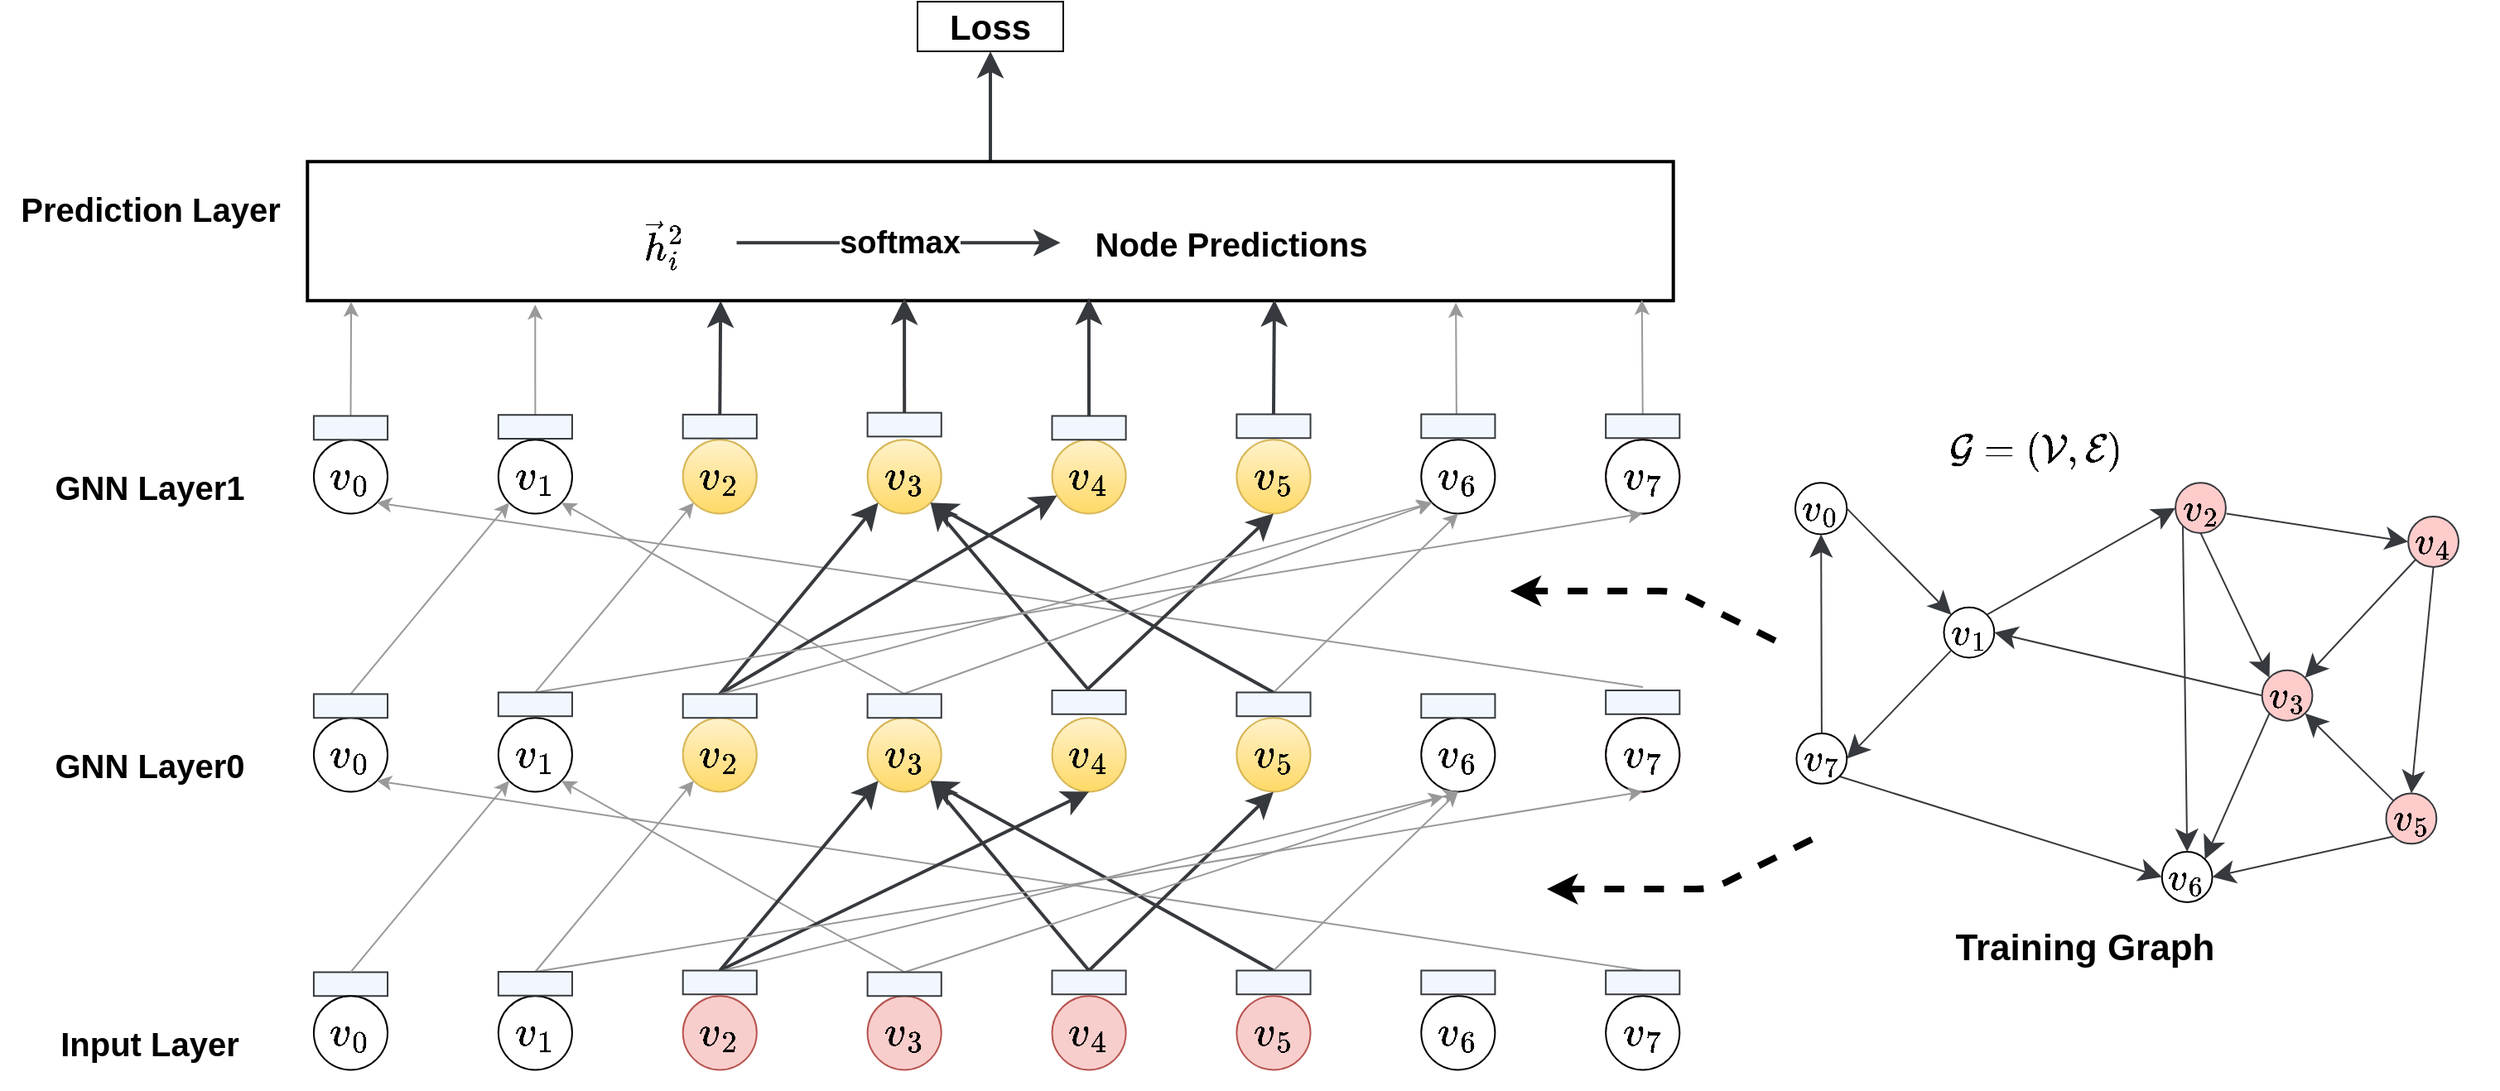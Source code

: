 <mxfile version="13.4.2" type="device"><diagram id="sJzwdhszKaMhQq1xXE6_" name="Page-1"><mxGraphModel dx="2449" dy="853" grid="1" gridSize="10" guides="1" tooltips="1" connect="1" arrows="1" fold="1" page="1" pageScale="1" pageWidth="827" pageHeight="1169" math="1" shadow="0"><root><mxCell id="0"/><mxCell id="1" parent="0"/><mxCell id="oJiubXHLaCDVAHNcAt4S-1" style="edgeStyle=orthogonalEdgeStyle;rounded=1;orthogonalLoop=1;jettySize=auto;html=1;exitX=0.5;exitY=0;exitDx=0;exitDy=0;entryX=0.5;entryY=1;entryDx=0;entryDy=0;fontSize=16;strokeColor=#36393d;strokeWidth=2;fillColor=#ffcccc;endSize=10;" edge="1" parent="1"><mxGeometry relative="1" as="geometry"><mxPoint x="374" y="544.62" as="sourcePoint"/><mxPoint x="374" y="474" as="targetPoint"/></mxGeometry></mxCell><mxCell id="oJiubXHLaCDVAHNcAt4S-2" value="" style="rounded=0;whiteSpace=wrap;html=1;fillColor=#F2F7FF;strokeColor=#36393d;" vertex="1" parent="1"><mxGeometry x="-34.54" y="1030.24" width="44.58" height="14.38" as="geometry"/></mxCell><mxCell id="oJiubXHLaCDVAHNcAt4S-3" value="&lt;font style=&quot;font-size: 22px&quot;&gt;$$v_0$$&lt;/font&gt;" style="ellipse;whiteSpace=wrap;html=1;aspect=fixed;fontSize=22;" vertex="1" parent="1"><mxGeometry x="-34.541" y="1044.62" width="44.579" height="44.579" as="geometry"/></mxCell><mxCell id="oJiubXHLaCDVAHNcAt4S-4" value="&lt;font style=&quot;font-size: 22px&quot;&gt;$$v_1$$&lt;/font&gt;" style="ellipse;whiteSpace=wrap;html=1;aspect=fixed;fontSize=22;" vertex="1" parent="1"><mxGeometry x="76.905" y="1044.62" width="44.579" height="44.579" as="geometry"/></mxCell><mxCell id="oJiubXHLaCDVAHNcAt4S-5" value="&lt;font style=&quot;font-size: 22px&quot;&gt;$$v_2$$&lt;/font&gt;" style="ellipse;whiteSpace=wrap;html=1;aspect=fixed;fillColor=#f8cecc;strokeColor=#b85450;fontSize=22;" vertex="1" parent="1"><mxGeometry x="188.352" y="1044.62" width="44.579" height="44.579" as="geometry"/></mxCell><mxCell id="oJiubXHLaCDVAHNcAt4S-6" value="&lt;font style=&quot;font-size: 22px&quot;&gt;$$v_3$$&lt;/font&gt;" style="ellipse;whiteSpace=wrap;html=1;aspect=fixed;fillColor=#f8cecc;strokeColor=#b85450;fontSize=22;" vertex="1" parent="1"><mxGeometry x="299.798" y="1044.62" width="44.579" height="44.579" as="geometry"/></mxCell><mxCell id="oJiubXHLaCDVAHNcAt4S-7" value="&lt;font style=&quot;font-size: 22px&quot;&gt;$$v_4$$&lt;/font&gt;" style="ellipse;whiteSpace=wrap;html=1;aspect=fixed;fillColor=#f8cecc;strokeColor=#b85450;fontSize=22;" vertex="1" parent="1"><mxGeometry x="411.245" y="1044.62" width="44.579" height="44.579" as="geometry"/></mxCell><mxCell id="oJiubXHLaCDVAHNcAt4S-8" value="&lt;font style=&quot;font-size: 22px&quot;&gt;$$v_5$$&lt;/font&gt;" style="ellipse;whiteSpace=wrap;html=1;aspect=fixed;fillColor=#f8cecc;strokeColor=#b85450;fontSize=22;" vertex="1" parent="1"><mxGeometry x="522.691" y="1044.62" width="44.579" height="44.579" as="geometry"/></mxCell><mxCell id="oJiubXHLaCDVAHNcAt4S-9" value="&lt;font style=&quot;font-size: 22px&quot;&gt;$$v_6$$&lt;/font&gt;" style="ellipse;whiteSpace=wrap;html=1;aspect=fixed;fontSize=22;" vertex="1" parent="1"><mxGeometry x="634.137" y="1044.62" width="44.579" height="44.579" as="geometry"/></mxCell><mxCell id="oJiubXHLaCDVAHNcAt4S-10" value="&lt;font style=&quot;font-size: 22px&quot;&gt;$$v_7$$&lt;/font&gt;" style="ellipse;whiteSpace=wrap;html=1;aspect=fixed;fontSize=22;" vertex="1" parent="1"><mxGeometry x="745.584" y="1044.62" width="44.579" height="44.579" as="geometry"/></mxCell><mxCell id="oJiubXHLaCDVAHNcAt4S-11" value="&lt;font style=&quot;font-size: 22px&quot;&gt;$$v_0$$&lt;/font&gt;" style="ellipse;whiteSpace=wrap;html=1;aspect=fixed;fontSize=12;" vertex="1" parent="1"><mxGeometry x="-34.541" y="876.62" width="44.579" height="44.579" as="geometry"/></mxCell><mxCell id="oJiubXHLaCDVAHNcAt4S-12" style="edgeStyle=none;orthogonalLoop=1;jettySize=auto;html=1;entryX=1;entryY=1;entryDx=0;entryDy=0;strokeColor=#999999;strokeWidth=1;fillColor=#ffcccc;fontSize=16;exitX=0.5;exitY=0;exitDx=0;exitDy=0;" edge="1" parent="1" source="oJiubXHLaCDVAHNcAt4S-72" target="oJiubXHLaCDVAHNcAt4S-11"><mxGeometry relative="1" as="geometry"><mxPoint x="768" y="1015" as="sourcePoint"/></mxGeometry></mxCell><mxCell id="oJiubXHLaCDVAHNcAt4S-13" value="&lt;font style=&quot;font-size: 22px&quot;&gt;$$v_1$$&lt;/font&gt;" style="ellipse;whiteSpace=wrap;html=1;aspect=fixed;fontSize=12;" vertex="1" parent="1"><mxGeometry x="76.905" y="876.62" width="44.579" height="44.579" as="geometry"/></mxCell><mxCell id="oJiubXHLaCDVAHNcAt4S-14" style="edgeStyle=none;orthogonalLoop=1;jettySize=auto;html=1;entryX=0;entryY=1;entryDx=0;entryDy=0;strokeColor=#999999;fillColor=#ffcccc;fontSize=16;strokeWidth=1;exitX=0.5;exitY=0;exitDx=0;exitDy=0;" edge="1" parent="1" source="oJiubXHLaCDVAHNcAt4S-2" target="oJiubXHLaCDVAHNcAt4S-13"><mxGeometry relative="1" as="geometry"><mxPoint x="-12" y="1007" as="sourcePoint"/></mxGeometry></mxCell><mxCell id="oJiubXHLaCDVAHNcAt4S-15" style="edgeStyle=none;orthogonalLoop=1;jettySize=auto;html=1;entryX=1;entryY=1;entryDx=0;entryDy=0;strokeColor=#999999;strokeWidth=1;fillColor=#ffcccc;fontSize=16;exitX=0.5;exitY=0;exitDx=0;exitDy=0;" edge="1" parent="1" source="oJiubXHLaCDVAHNcAt4S-68" target="oJiubXHLaCDVAHNcAt4S-13"><mxGeometry relative="1" as="geometry"><mxPoint x="322" y="1026" as="sourcePoint"/></mxGeometry></mxCell><mxCell id="oJiubXHLaCDVAHNcAt4S-16" value="&lt;font style=&quot;font-size: 22px&quot;&gt;$$v_2$$&lt;/font&gt;" style="ellipse;whiteSpace=wrap;html=1;aspect=fixed;fillColor=#fff2cc;strokeColor=#d6b656;fontSize=12;gradientColor=#ffd966;" vertex="1" parent="1"><mxGeometry x="188.352" y="876.62" width="44.579" height="44.579" as="geometry"/></mxCell><mxCell id="oJiubXHLaCDVAHNcAt4S-17" style="edgeStyle=none;orthogonalLoop=1;jettySize=auto;html=1;entryX=0;entryY=1;entryDx=0;entryDy=0;strokeColor=#999999;strokeWidth=1;fillColor=#ffcccc;fontSize=16;exitX=0.5;exitY=0;exitDx=0;exitDy=0;" edge="1" parent="1" source="oJiubXHLaCDVAHNcAt4S-66" target="oJiubXHLaCDVAHNcAt4S-16"><mxGeometry relative="1" as="geometry"><mxPoint x="78" y="1010" as="sourcePoint"/></mxGeometry></mxCell><mxCell id="oJiubXHLaCDVAHNcAt4S-18" value="&lt;font style=&quot;font-size: 22px&quot;&gt;$$v_3$$&lt;/font&gt;" style="ellipse;whiteSpace=wrap;html=1;aspect=fixed;fillColor=#fff2cc;strokeColor=#d6b656;fontSize=12;gradientColor=#ffd966;" vertex="1" parent="1"><mxGeometry x="299.798" y="876.62" width="44.579" height="44.579" as="geometry"/></mxCell><mxCell id="oJiubXHLaCDVAHNcAt4S-19" style="edgeStyle=none;orthogonalLoop=1;jettySize=auto;html=1;entryX=0;entryY=1;entryDx=0;entryDy=0;endSize=10;strokeColor=#36393d;strokeWidth=2;fillColor=#ffcccc;fontSize=16;exitX=0.5;exitY=0;exitDx=0;exitDy=0;" edge="1" parent="1" source="oJiubXHLaCDVAHNcAt4S-67" target="oJiubXHLaCDVAHNcAt4S-18"><mxGeometry relative="1" as="geometry"><mxPoint x="187" y="1031" as="sourcePoint"/></mxGeometry></mxCell><mxCell id="oJiubXHLaCDVAHNcAt4S-20" style="edgeStyle=none;orthogonalLoop=1;jettySize=auto;html=1;entryX=1;entryY=1;entryDx=0;entryDy=0;endSize=10;strokeColor=#36393d;strokeWidth=2;fillColor=#ffcccc;fontSize=16;exitX=0.5;exitY=0;exitDx=0;exitDy=0;" edge="1" parent="1" source="oJiubXHLaCDVAHNcAt4S-69" target="oJiubXHLaCDVAHNcAt4S-18"><mxGeometry relative="1" as="geometry"><mxPoint x="434" y="1014" as="sourcePoint"/></mxGeometry></mxCell><mxCell id="oJiubXHLaCDVAHNcAt4S-21" style="edgeStyle=none;orthogonalLoop=1;jettySize=auto;html=1;entryX=1;entryY=1;entryDx=0;entryDy=0;endSize=10;strokeColor=#36393d;strokeWidth=2;fillColor=#ffcccc;fontSize=16;exitX=0.5;exitY=0;exitDx=0;exitDy=0;" edge="1" parent="1" source="oJiubXHLaCDVAHNcAt4S-70" target="oJiubXHLaCDVAHNcAt4S-18"><mxGeometry relative="1" as="geometry"><mxPoint x="537" y="1023" as="sourcePoint"/></mxGeometry></mxCell><mxCell id="oJiubXHLaCDVAHNcAt4S-22" value="&lt;font style=&quot;font-size: 22px&quot;&gt;$$v_4$$&lt;/font&gt;" style="ellipse;whiteSpace=wrap;html=1;aspect=fixed;fillColor=#fff2cc;strokeColor=#d6b656;fontSize=12;gradientColor=#ffd966;" vertex="1" parent="1"><mxGeometry x="411.245" y="876.62" width="44.579" height="44.579" as="geometry"/></mxCell><mxCell id="oJiubXHLaCDVAHNcAt4S-23" style="orthogonalLoop=1;jettySize=auto;html=1;entryX=0.5;entryY=1;entryDx=0;entryDy=0;endSize=10;strokeColor=#36393d;strokeWidth=2;fillColor=#ffcccc;fontSize=16;exitX=0.5;exitY=0;exitDx=0;exitDy=0;" edge="1" parent="1" source="oJiubXHLaCDVAHNcAt4S-67" target="oJiubXHLaCDVAHNcAt4S-22"><mxGeometry relative="1" as="geometry"><mxPoint x="191" y="1027" as="sourcePoint"/></mxGeometry></mxCell><mxCell id="oJiubXHLaCDVAHNcAt4S-24" value="&lt;font style=&quot;font-size: 22px&quot;&gt;$$v_5$$&lt;/font&gt;" style="ellipse;whiteSpace=wrap;html=1;aspect=fixed;fillColor=#fff2cc;strokeColor=#d6b656;fontSize=12;gradientColor=#ffd966;" vertex="1" parent="1"><mxGeometry x="522.691" y="876.62" width="44.579" height="44.579" as="geometry"/></mxCell><mxCell id="oJiubXHLaCDVAHNcAt4S-25" style="edgeStyle=none;orthogonalLoop=1;jettySize=auto;html=1;entryX=0.5;entryY=1;entryDx=0;entryDy=0;endSize=10;strokeColor=#36393d;strokeWidth=2;fillColor=#ffcccc;fontSize=16;exitX=0.5;exitY=0;exitDx=0;exitDy=0;" edge="1" parent="1" source="oJiubXHLaCDVAHNcAt4S-69" target="oJiubXHLaCDVAHNcAt4S-24"><mxGeometry relative="1" as="geometry"><mxPoint x="451" y="1018" as="sourcePoint"/></mxGeometry></mxCell><mxCell id="oJiubXHLaCDVAHNcAt4S-26" value="&lt;font style=&quot;font-size: 22px&quot;&gt;$$v_6$$&lt;/font&gt;" style="ellipse;whiteSpace=wrap;html=1;aspect=fixed;fontSize=12;" vertex="1" parent="1"><mxGeometry x="634.137" y="876.62" width="44.579" height="44.579" as="geometry"/></mxCell><mxCell id="oJiubXHLaCDVAHNcAt4S-27" style="edgeStyle=none;orthogonalLoop=1;jettySize=auto;html=1;entryX=0.304;entryY=1.064;entryDx=0;entryDy=0;entryPerimeter=0;strokeColor=#999999;strokeWidth=1;fillColor=#ffcccc;fontSize=16;" edge="1" parent="1" target="oJiubXHLaCDVAHNcAt4S-26"><mxGeometry relative="1" as="geometry"><mxPoint x="213" y="1029" as="sourcePoint"/></mxGeometry></mxCell><mxCell id="oJiubXHLaCDVAHNcAt4S-28" style="edgeStyle=none;orthogonalLoop=1;jettySize=auto;html=1;entryX=0.5;entryY=1;entryDx=0;entryDy=0;strokeColor=#999999;strokeWidth=1;fillColor=#ffcccc;fontSize=16;exitX=0.5;exitY=0;exitDx=0;exitDy=0;" edge="1" parent="1" source="oJiubXHLaCDVAHNcAt4S-68" target="oJiubXHLaCDVAHNcAt4S-26"><mxGeometry relative="1" as="geometry"><mxPoint x="322" y="1021" as="sourcePoint"/></mxGeometry></mxCell><mxCell id="oJiubXHLaCDVAHNcAt4S-29" style="edgeStyle=none;orthogonalLoop=1;jettySize=auto;html=1;entryX=0.5;entryY=1;entryDx=0;entryDy=0;strokeColor=#999999;strokeWidth=1;fillColor=#ffcccc;fontSize=16;exitX=0.5;exitY=0;exitDx=0;exitDy=0;" edge="1" parent="1" source="oJiubXHLaCDVAHNcAt4S-70" target="oJiubXHLaCDVAHNcAt4S-26"><mxGeometry relative="1" as="geometry"><mxPoint x="545" y="1025" as="sourcePoint"/></mxGeometry></mxCell><mxCell id="oJiubXHLaCDVAHNcAt4S-30" value="&lt;font style=&quot;font-size: 22px&quot;&gt;$$v_7$$&lt;/font&gt;" style="ellipse;whiteSpace=wrap;html=1;aspect=fixed;fillColor=#f8cecc;strokeColor=#b85450;fontSize=22;" vertex="1" parent="1"><mxGeometry x="745.584" y="876.62" width="44.579" height="44.579" as="geometry"/></mxCell><mxCell id="oJiubXHLaCDVAHNcAt4S-31" value="&lt;font style=&quot;font-size: 22px&quot;&gt;$$v_7$$&lt;/font&gt;" style="ellipse;whiteSpace=wrap;html=1;aspect=fixed;fontSize=12;" vertex="1" parent="1"><mxGeometry x="745.584" y="876.62" width="44.579" height="44.579" as="geometry"/></mxCell><mxCell id="oJiubXHLaCDVAHNcAt4S-32" style="edgeStyle=none;orthogonalLoop=1;jettySize=auto;html=1;entryX=0.5;entryY=1;entryDx=0;entryDy=0;strokeColor=#999999;strokeWidth=1;fillColor=#ffcccc;fontSize=16;exitX=0.5;exitY=0;exitDx=0;exitDy=0;" edge="1" parent="1" source="oJiubXHLaCDVAHNcAt4S-66" target="oJiubXHLaCDVAHNcAt4S-31"><mxGeometry relative="1" as="geometry"><mxPoint x="99" y="1032" as="sourcePoint"/></mxGeometry></mxCell><mxCell id="oJiubXHLaCDVAHNcAt4S-33" value="&lt;font style=&quot;font-size: 22px&quot;&gt;$$v_0$$&lt;/font&gt;" style="ellipse;whiteSpace=wrap;html=1;aspect=fixed;fontSize=12;" vertex="1" parent="1"><mxGeometry x="-34.541" y="708.62" width="44.579" height="44.579" as="geometry"/></mxCell><mxCell id="oJiubXHLaCDVAHNcAt4S-34" style="edgeStyle=none;orthogonalLoop=1;jettySize=auto;html=1;entryX=1;entryY=1;entryDx=0;entryDy=0;strokeColor=#999999;strokeWidth=1;fillColor=#ffcccc;fontSize=16;" edge="1" parent="1" target="oJiubXHLaCDVAHNcAt4S-33"><mxGeometry relative="1" as="geometry"><mxPoint x="768" y="858" as="sourcePoint"/></mxGeometry></mxCell><mxCell id="oJiubXHLaCDVAHNcAt4S-35" value="&lt;font style=&quot;font-size: 22px&quot;&gt;$$v_1$$&lt;/font&gt;" style="ellipse;whiteSpace=wrap;html=1;aspect=fixed;fontSize=12;" vertex="1" parent="1"><mxGeometry x="76.905" y="708.62" width="44.579" height="44.579" as="geometry"/></mxCell><mxCell id="oJiubXHLaCDVAHNcAt4S-36" style="edgeStyle=none;orthogonalLoop=1;jettySize=auto;html=1;entryX=0;entryY=1;entryDx=0;entryDy=0;strokeColor=#999999;strokeWidth=1;fillColor=#ffcccc;fontSize=16;exitX=0.5;exitY=0;exitDx=0;exitDy=0;" edge="1" parent="1" source="oJiubXHLaCDVAHNcAt4S-82" target="oJiubXHLaCDVAHNcAt4S-35"><mxGeometry relative="1" as="geometry"><mxPoint x="-12" y="856" as="sourcePoint"/></mxGeometry></mxCell><mxCell id="oJiubXHLaCDVAHNcAt4S-37" style="edgeStyle=none;orthogonalLoop=1;jettySize=auto;html=1;entryX=1;entryY=1;entryDx=0;entryDy=0;strokeColor=#999999;strokeWidth=1;fillColor=#ffcccc;fontSize=16;exitX=0.5;exitY=0;exitDx=0;exitDy=0;" edge="1" parent="1" source="oJiubXHLaCDVAHNcAt4S-79" target="oJiubXHLaCDVAHNcAt4S-35"><mxGeometry relative="1" as="geometry"><mxPoint x="334" y="860" as="sourcePoint"/></mxGeometry></mxCell><mxCell id="oJiubXHLaCDVAHNcAt4S-38" value="&lt;font style=&quot;font-size: 22px&quot;&gt;$$v_2$$&lt;/font&gt;" style="ellipse;whiteSpace=wrap;html=1;aspect=fixed;fillColor=#fff2cc;strokeColor=#d6b656;fontSize=12;gradientColor=#ffd966;" vertex="1" parent="1"><mxGeometry x="188.352" y="708.62" width="44.579" height="44.579" as="geometry"/></mxCell><mxCell id="oJiubXHLaCDVAHNcAt4S-39" style="edgeStyle=none;orthogonalLoop=1;jettySize=auto;html=1;entryX=0;entryY=1;entryDx=0;entryDy=0;strokeColor=#999999;strokeWidth=1;fillColor=#ffcccc;fontSize=16;exitX=0.5;exitY=0;exitDx=0;exitDy=0;" edge="1" parent="1" source="oJiubXHLaCDVAHNcAt4S-80" target="oJiubXHLaCDVAHNcAt4S-38"><mxGeometry relative="1" as="geometry"><mxPoint x="99" y="837" as="sourcePoint"/></mxGeometry></mxCell><mxCell id="oJiubXHLaCDVAHNcAt4S-40" value="&lt;font style=&quot;font-size: 22px&quot;&gt;$$v_3$$&lt;/font&gt;" style="ellipse;whiteSpace=wrap;html=1;aspect=fixed;fillColor=#fff2cc;strokeColor=#d6b656;fontSize=12;gradientColor=#ffd966;backgroundOutline=0;perimeterSpacing=0;" vertex="1" parent="1"><mxGeometry x="299.798" y="708.62" width="44.579" height="44.579" as="geometry"/></mxCell><mxCell id="oJiubXHLaCDVAHNcAt4S-41" style="edgeStyle=none;orthogonalLoop=1;jettySize=auto;html=1;entryX=0;entryY=1;entryDx=0;entryDy=0;endSize=10;strokeColor=#36393d;strokeWidth=2;fillColor=#ffcccc;fontSize=16;exitX=0.5;exitY=0;exitDx=0;exitDy=0;" edge="1" parent="1" source="oJiubXHLaCDVAHNcAt4S-81" target="oJiubXHLaCDVAHNcAt4S-40"><mxGeometry relative="1" as="geometry"><mxPoint x="196" y="852" as="sourcePoint"/></mxGeometry></mxCell><mxCell id="oJiubXHLaCDVAHNcAt4S-42" style="edgeStyle=none;orthogonalLoop=1;jettySize=auto;html=1;entryX=1;entryY=1;entryDx=0;entryDy=0;endSize=10;strokeColor=#36393d;strokeWidth=2;fillColor=#ffcccc;fontSize=16;exitX=0.5;exitY=0;exitDx=0;exitDy=0;" edge="1" parent="1" source="oJiubXHLaCDVAHNcAt4S-78" target="oJiubXHLaCDVAHNcAt4S-40"><mxGeometry relative="1" as="geometry"><mxPoint x="434" y="842" as="sourcePoint"/></mxGeometry></mxCell><mxCell id="oJiubXHLaCDVAHNcAt4S-43" style="edgeStyle=none;orthogonalLoop=1;jettySize=auto;html=1;entryX=1;entryY=1;entryDx=0;entryDy=0;endSize=10;strokeColor=#36393d;strokeWidth=2;fillColor=#ffcccc;fontSize=16;exitX=0.5;exitY=0;exitDx=0;exitDy=0;" edge="1" parent="1" source="oJiubXHLaCDVAHNcAt4S-77" target="oJiubXHLaCDVAHNcAt4S-40"><mxGeometry relative="1" as="geometry"><mxPoint x="545" y="836" as="sourcePoint"/></mxGeometry></mxCell><mxCell id="oJiubXHLaCDVAHNcAt4S-44" value="&lt;font style=&quot;font-size: 22px&quot;&gt;$$v_4$$&lt;/font&gt;" style="ellipse;whiteSpace=wrap;html=1;aspect=fixed;fillColor=#fff2cc;strokeColor=#d6b656;fontSize=12;gradientColor=#ffd966;" vertex="1" parent="1"><mxGeometry x="411.245" y="708.62" width="44.579" height="44.579" as="geometry"/></mxCell><mxCell id="oJiubXHLaCDVAHNcAt4S-45" style="edgeStyle=none;orthogonalLoop=1;jettySize=auto;html=1;endSize=10;strokeColor=#36393d;strokeWidth=2;fillColor=#ffcccc;fontSize=16;exitX=0.5;exitY=0;exitDx=0;exitDy=0;" edge="1" parent="1" source="oJiubXHLaCDVAHNcAt4S-81" target="oJiubXHLaCDVAHNcAt4S-44"><mxGeometry relative="1" as="geometry"><mxPoint x="194" y="839" as="sourcePoint"/></mxGeometry></mxCell><mxCell id="oJiubXHLaCDVAHNcAt4S-46" value="&lt;font style=&quot;font-size: 22px&quot;&gt;$$v_5$$&lt;/font&gt;" style="ellipse;whiteSpace=wrap;html=1;aspect=fixed;fillColor=#fff2cc;strokeColor=#d6b656;fontSize=12;gradientColor=#ffd966;" vertex="1" parent="1"><mxGeometry x="522.691" y="708.62" width="44.579" height="44.579" as="geometry"/></mxCell><mxCell id="oJiubXHLaCDVAHNcAt4S-47" style="edgeStyle=none;orthogonalLoop=1;jettySize=auto;html=1;entryX=0.5;entryY=1;entryDx=0;entryDy=0;endSize=10;strokeColor=#36393d;strokeWidth=2;fillColor=#ffcccc;fontSize=16;" edge="1" parent="1" target="oJiubXHLaCDVAHNcAt4S-46"><mxGeometry relative="1" as="geometry"><mxPoint x="433" y="859" as="sourcePoint"/></mxGeometry></mxCell><mxCell id="oJiubXHLaCDVAHNcAt4S-48" value="&lt;font style=&quot;font-size: 22px&quot;&gt;$$v_6$$&lt;/font&gt;" style="ellipse;whiteSpace=wrap;html=1;aspect=fixed;fontSize=12;" vertex="1" parent="1"><mxGeometry x="634.137" y="708.62" width="44.579" height="44.579" as="geometry"/></mxCell><mxCell id="oJiubXHLaCDVAHNcAt4S-49" style="edgeStyle=none;orthogonalLoop=1;jettySize=auto;html=1;entryX=0;entryY=1;entryDx=0;entryDy=0;strokeColor=#999999;strokeWidth=1;fillColor=#ffcccc;fontSize=16;exitX=0.5;exitY=0;exitDx=0;exitDy=0;" edge="1" parent="1" source="oJiubXHLaCDVAHNcAt4S-81" target="oJiubXHLaCDVAHNcAt4S-48"><mxGeometry relative="1" as="geometry"><mxPoint x="211" y="848" as="sourcePoint"/></mxGeometry></mxCell><mxCell id="oJiubXHLaCDVAHNcAt4S-50" style="edgeStyle=none;orthogonalLoop=1;jettySize=auto;html=1;entryX=0;entryY=1;entryDx=0;entryDy=0;strokeColor=#999999;strokeWidth=1;fillColor=#ffcccc;fontSize=16;" edge="1" parent="1" target="oJiubXHLaCDVAHNcAt4S-48"><mxGeometry relative="1" as="geometry"><mxPoint x="322" y="862" as="sourcePoint"/></mxGeometry></mxCell><mxCell id="oJiubXHLaCDVAHNcAt4S-51" style="edgeStyle=none;orthogonalLoop=1;jettySize=auto;html=1;entryX=0.5;entryY=1;entryDx=0;entryDy=0;strokeColor=#999999;strokeWidth=1;fillColor=#ffcccc;fontSize=16;exitX=0.5;exitY=0;exitDx=0;exitDy=0;" edge="1" parent="1" source="oJiubXHLaCDVAHNcAt4S-77" target="oJiubXHLaCDVAHNcAt4S-48"><mxGeometry relative="1" as="geometry"><mxPoint x="560" y="838" as="sourcePoint"/></mxGeometry></mxCell><mxCell id="oJiubXHLaCDVAHNcAt4S-52" value="&lt;font style=&quot;font-size: 22px&quot;&gt;$$v_7$$&lt;/font&gt;" style="ellipse;whiteSpace=wrap;html=1;aspect=fixed;fillColor=#f8cecc;strokeColor=#b85450;fontSize=22;" vertex="1" parent="1"><mxGeometry x="745.584" y="708.62" width="44.579" height="44.579" as="geometry"/></mxCell><mxCell id="oJiubXHLaCDVAHNcAt4S-53" value="&lt;font style=&quot;font-size: 22px&quot;&gt;$$v_7$$&lt;/font&gt;" style="ellipse;whiteSpace=wrap;html=1;aspect=fixed;fontSize=12;" vertex="1" parent="1"><mxGeometry x="745.584" y="708.62" width="44.579" height="44.579" as="geometry"/></mxCell><mxCell id="oJiubXHLaCDVAHNcAt4S-54" style="edgeStyle=none;orthogonalLoop=1;jettySize=auto;html=1;entryX=0.5;entryY=1;entryDx=0;entryDy=0;strokeColor=#999999;strokeWidth=1;fillColor=#ffcccc;fontSize=16;exitX=0.5;exitY=0;exitDx=0;exitDy=0;" edge="1" parent="1" source="oJiubXHLaCDVAHNcAt4S-80" target="oJiubXHLaCDVAHNcAt4S-53"><mxGeometry relative="1" as="geometry"><mxPoint x="129" y="854" as="sourcePoint"/></mxGeometry></mxCell><mxCell id="oJiubXHLaCDVAHNcAt4S-55" value="&lt;font size=&quot;1&quot;&gt;&lt;b style=&quot;font-size: 20px&quot;&gt;GNN Layer0&lt;/b&gt;&lt;/font&gt;" style="text;html=1;strokeColor=none;fillColor=none;align=center;verticalAlign=middle;whiteSpace=wrap;rounded=0;" vertex="1" parent="1"><mxGeometry x="-201.711" y="876.62" width="137.079" height="56.0" as="geometry"/></mxCell><mxCell id="oJiubXHLaCDVAHNcAt4S-56" value="&lt;font size=&quot;1&quot;&gt;&lt;b style=&quot;font-size: 20px&quot;&gt;Input Layer&lt;/b&gt;&lt;/font&gt;" style="text;html=1;strokeColor=none;fillColor=none;align=center;verticalAlign=middle;whiteSpace=wrap;rounded=0;" vertex="1" parent="1"><mxGeometry x="-201.711" y="1044.62" width="137.079" height="56.0" as="geometry"/></mxCell><mxCell id="oJiubXHLaCDVAHNcAt4S-57" value="&lt;font size=&quot;1&quot;&gt;&lt;b style=&quot;font-size: 20px&quot;&gt;GNN Layer1&lt;/b&gt;&lt;/font&gt;" style="text;html=1;strokeColor=none;fillColor=none;align=center;verticalAlign=middle;whiteSpace=wrap;rounded=0;" vertex="1" parent="1"><mxGeometry x="-201.711" y="708.62" width="137.079" height="56.0" as="geometry"/></mxCell><mxCell id="oJiubXHLaCDVAHNcAt4S-58" value="" style="rounded=0;whiteSpace=wrap;html=1;labelBackgroundColor=none;strokeColor=#000000;strokeWidth=2;fillColor=#FFFFFF;gradientColor=none;fontSize=16;" vertex="1" parent="1"><mxGeometry x="-38.352" y="540.62" width="824.703" height="84.0" as="geometry"/></mxCell><mxCell id="oJiubXHLaCDVAHNcAt4S-59" value="&lt;font size=&quot;1&quot;&gt;&lt;b style=&quot;font-size: 20px&quot;&gt;Prediction Layer&lt;/b&gt;&lt;/font&gt;" style="text;html=1;strokeColor=none;fillColor=none;align=center;verticalAlign=middle;whiteSpace=wrap;rounded=0;" vertex="1" parent="1"><mxGeometry x="-224" y="540.62" width="181.658" height="56.0" as="geometry"/></mxCell><mxCell id="oJiubXHLaCDVAHNcAt4S-60" value="" style="group" vertex="1" connectable="0" parent="1"><mxGeometry x="166.062" y="554.62" width="456.93" height="70" as="geometry"/></mxCell><mxCell id="oJiubXHLaCDVAHNcAt4S-61" value="" style="group" vertex="1" connectable="0" parent="oJiubXHLaCDVAHNcAt4S-60"><mxGeometry x="250.224" width="206.707" height="70" as="geometry"/></mxCell><mxCell id="oJiubXHLaCDVAHNcAt4S-62" value="&lt;span style=&quot;font-size: 20px&quot;&gt;&lt;b&gt;Node Predictions&lt;/b&gt;&lt;/span&gt;" style="text;html=1;strokeColor=none;fillColor=none;align=center;verticalAlign=middle;whiteSpace=wrap;rounded=0;" vertex="1" parent="oJiubXHLaCDVAHNcAt4S-61"><mxGeometry width="206.707" height="70" as="geometry"/></mxCell><mxCell id="oJiubXHLaCDVAHNcAt4S-63" value="&lt;b&gt;&lt;font style=&quot;font-size: 20px&quot;&gt;$$\vec{h}_i^2$$&lt;/font&gt;&lt;/b&gt;" style="text;html=1;strokeColor=none;fillColor=none;align=center;verticalAlign=middle;whiteSpace=wrap;rounded=0;" vertex="1" parent="1"><mxGeometry x="133.743" y="554.62" width="87.034" height="70" as="geometry"/></mxCell><mxCell id="oJiubXHLaCDVAHNcAt4S-64" value="&lt;span style=&quot;color: rgb(0 , 0 , 0) ; font-family: &amp;#34;helvetica&amp;#34; ; font-size: 19px ; font-style: normal ; font-weight: 700 ; letter-spacing: normal ; text-align: center ; text-indent: 0px ; text-transform: none ; word-spacing: 0px ; background-color: rgb(255 , 255 , 255) ; float: none ; display: inline&quot;&gt;softmax&lt;/span&gt;" style="edgeStyle=none;rounded=1;orthogonalLoop=1;jettySize=auto;html=1;fontSize=16;strokeColor=#36393d;strokeWidth=2;fillColor=#ffcccc;endSize=10;" edge="1" parent="1" source="oJiubXHLaCDVAHNcAt4S-63" target="oJiubXHLaCDVAHNcAt4S-62"><mxGeometry relative="1" as="geometry"><Array as="points"><mxPoint x="266.364" y="589.62"/></Array></mxGeometry></mxCell><mxCell id="oJiubXHLaCDVAHNcAt4S-65" value="&lt;b&gt;&lt;font style=&quot;font-size: 21px&quot;&gt;Loss&lt;/font&gt;&lt;/b&gt;" style="rounded=0;whiteSpace=wrap;html=1;" vertex="1" parent="1"><mxGeometry x="330.0" y="444" width="88" height="30" as="geometry"/></mxCell><mxCell id="oJiubXHLaCDVAHNcAt4S-66" value="" style="rounded=0;whiteSpace=wrap;html=1;fillColor=#F2F7FF;strokeColor=#36393d;" vertex="1" parent="1"><mxGeometry x="76.91" y="1030.0" width="44.58" height="14.38" as="geometry"/></mxCell><mxCell id="oJiubXHLaCDVAHNcAt4S-67" value="" style="rounded=0;whiteSpace=wrap;html=1;fillColor=#F2F7FF;strokeColor=#36393d;" vertex="1" parent="1"><mxGeometry x="188.35" y="1029.24" width="44.58" height="14.38" as="geometry"/></mxCell><mxCell id="oJiubXHLaCDVAHNcAt4S-68" value="" style="rounded=0;whiteSpace=wrap;html=1;fillColor=#F2F7FF;strokeColor=#36393d;" vertex="1" parent="1"><mxGeometry x="299.8" y="1030.24" width="44.58" height="14.38" as="geometry"/></mxCell><mxCell id="oJiubXHLaCDVAHNcAt4S-69" value="" style="rounded=0;whiteSpace=wrap;html=1;fillColor=#F2F7FF;strokeColor=#36393d;" vertex="1" parent="1"><mxGeometry x="411.24" y="1029.24" width="44.58" height="14.38" as="geometry"/></mxCell><mxCell id="oJiubXHLaCDVAHNcAt4S-70" value="" style="rounded=0;whiteSpace=wrap;html=1;fillColor=#F2F7FF;strokeColor=#36393d;" vertex="1" parent="1"><mxGeometry x="522.69" y="1029.24" width="44.58" height="14.38" as="geometry"/></mxCell><mxCell id="oJiubXHLaCDVAHNcAt4S-71" value="" style="rounded=0;whiteSpace=wrap;html=1;fillColor=#F2F7FF;strokeColor=#36393d;" vertex="1" parent="1"><mxGeometry x="634.14" y="1029.24" width="44.58" height="14.38" as="geometry"/></mxCell><mxCell id="oJiubXHLaCDVAHNcAt4S-72" value="" style="rounded=0;whiteSpace=wrap;html=1;fillColor=#F2F7FF;strokeColor=#36393d;" vertex="1" parent="1"><mxGeometry x="745.58" y="1029.24" width="44.58" height="14.38" as="geometry"/></mxCell><mxCell id="oJiubXHLaCDVAHNcAt4S-73" value="" style="rounded=0;whiteSpace=wrap;html=1;fillColor=#F2F7FF;strokeColor=#36393d;" vertex="1" parent="1"><mxGeometry x="745.58" y="860.02" width="44.58" height="14.38" as="geometry"/></mxCell><mxCell id="oJiubXHLaCDVAHNcAt4S-74" style="edgeStyle=none;rounded=1;orthogonalLoop=1;jettySize=auto;html=1;exitX=0.5;exitY=0;exitDx=0;exitDy=0;entryX=0.977;entryY=0.994;entryDx=0;entryDy=0;entryPerimeter=0;endArrow=classic;strokeWidth=1;fontSize=16;strokeColor=#999999;fillColor=#ffcccc;" edge="1" parent="1" source="oJiubXHLaCDVAHNcAt4S-75" target="oJiubXHLaCDVAHNcAt4S-58"><mxGeometry relative="1" as="geometry"/></mxCell><mxCell id="oJiubXHLaCDVAHNcAt4S-75" value="" style="rounded=0;whiteSpace=wrap;html=1;fillColor=#F2F7FF;strokeColor=#36393d;" vertex="1" parent="1"><mxGeometry x="745.58" y="693.24" width="44.58" height="14.38" as="geometry"/></mxCell><mxCell id="oJiubXHLaCDVAHNcAt4S-76" value="" style="rounded=0;whiteSpace=wrap;html=1;fillColor=#F2F7FF;strokeColor=#36393d;" vertex="1" parent="1"><mxGeometry x="634.14" y="862.24" width="44.58" height="14.38" as="geometry"/></mxCell><mxCell id="oJiubXHLaCDVAHNcAt4S-77" value="" style="rounded=0;whiteSpace=wrap;html=1;fillColor=#F2F7FF;strokeColor=#36393d;" vertex="1" parent="1"><mxGeometry x="522.69" y="861.24" width="44.58" height="14.38" as="geometry"/></mxCell><mxCell id="oJiubXHLaCDVAHNcAt4S-78" value="" style="rounded=0;whiteSpace=wrap;html=1;fillColor=#F2F7FF;strokeColor=#36393d;" vertex="1" parent="1"><mxGeometry x="411.24" y="860.02" width="44.58" height="14.38" as="geometry"/></mxCell><mxCell id="oJiubXHLaCDVAHNcAt4S-79" value="" style="rounded=0;whiteSpace=wrap;html=1;fillColor=#F2F7FF;strokeColor=#36393d;" vertex="1" parent="1"><mxGeometry x="299.8" y="862.24" width="44.58" height="14.38" as="geometry"/></mxCell><mxCell id="oJiubXHLaCDVAHNcAt4S-80" value="" style="rounded=0;whiteSpace=wrap;html=1;fillColor=#F2F7FF;strokeColor=#36393d;" vertex="1" parent="1"><mxGeometry x="76.91" y="861.24" width="44.58" height="14.38" as="geometry"/></mxCell><mxCell id="oJiubXHLaCDVAHNcAt4S-81" value="" style="rounded=0;whiteSpace=wrap;html=1;fillColor=#F2F7FF;strokeColor=#36393d;" vertex="1" parent="1"><mxGeometry x="188.35" y="862.24" width="44.58" height="14.38" as="geometry"/></mxCell><mxCell id="oJiubXHLaCDVAHNcAt4S-82" value="" style="rounded=0;whiteSpace=wrap;html=1;fillColor=#F2F7FF;strokeColor=#36393d;" vertex="1" parent="1"><mxGeometry x="-34.54" y="862.24" width="44.58" height="14.38" as="geometry"/></mxCell><mxCell id="oJiubXHLaCDVAHNcAt4S-83" style="edgeStyle=none;orthogonalLoop=1;jettySize=auto;html=1;exitX=0.5;exitY=0;exitDx=0;exitDy=0;entryX=0.032;entryY=1.008;entryDx=0;entryDy=0;entryPerimeter=0;strokeColor=#999999;strokeWidth=1;fillColor=#ffcccc;fontSize=16;" edge="1" parent="1" source="oJiubXHLaCDVAHNcAt4S-84" target="oJiubXHLaCDVAHNcAt4S-58"><mxGeometry relative="1" as="geometry"/></mxCell><mxCell id="oJiubXHLaCDVAHNcAt4S-84" value="" style="rounded=0;whiteSpace=wrap;html=1;fillColor=#F2F7FF;strokeColor=#36393d;" vertex="1" parent="1"><mxGeometry x="-34.54" y="694.24" width="44.58" height="14.38" as="geometry"/></mxCell><mxCell id="oJiubXHLaCDVAHNcAt4S-85" style="edgeStyle=none;orthogonalLoop=1;jettySize=auto;html=1;exitX=0.5;exitY=0;exitDx=0;exitDy=0;strokeColor=#999999;strokeWidth=1;fillColor=#ffcccc;fontSize=16;" edge="1" parent="1" source="oJiubXHLaCDVAHNcAt4S-86"><mxGeometry relative="1" as="geometry"><mxPoint x="99.143" y="627" as="targetPoint"/></mxGeometry></mxCell><mxCell id="oJiubXHLaCDVAHNcAt4S-86" value="" style="rounded=0;whiteSpace=wrap;html=1;fillColor=#F2F7FF;strokeColor=#36393d;" vertex="1" parent="1"><mxGeometry x="76.9" y="693.62" width="44.58" height="14.38" as="geometry"/></mxCell><mxCell id="oJiubXHLaCDVAHNcAt4S-87" style="edgeStyle=none;orthogonalLoop=1;jettySize=auto;html=1;exitX=0.5;exitY=0;exitDx=0;exitDy=0;entryX=0.889;entryY=1.001;entryDx=0;entryDy=0;entryPerimeter=0;endSize=10;strokeColor=#36393d;strokeWidth=2;fillColor=#ffcccc;fontSize=16;" edge="1" parent="1" source="oJiubXHLaCDVAHNcAt4S-88" target="oJiubXHLaCDVAHNcAt4S-63"><mxGeometry relative="1" as="geometry"/></mxCell><mxCell id="oJiubXHLaCDVAHNcAt4S-88" value="" style="rounded=0;whiteSpace=wrap;html=1;fillColor=#F2F7FF;strokeColor=#36393d;" vertex="1" parent="1"><mxGeometry x="188.35" y="693.43" width="44.58" height="14.38" as="geometry"/></mxCell><mxCell id="oJiubXHLaCDVAHNcAt4S-89" style="edgeStyle=none;orthogonalLoop=1;jettySize=auto;html=1;exitX=0.5;exitY=0;exitDx=0;exitDy=0;entryX=0.437;entryY=0.981;entryDx=0;entryDy=0;entryPerimeter=0;endSize=10;strokeColor=#36393d;strokeWidth=2;fillColor=#ffcccc;fontSize=16;" edge="1" parent="1" source="oJiubXHLaCDVAHNcAt4S-90" target="oJiubXHLaCDVAHNcAt4S-58"><mxGeometry relative="1" as="geometry"/></mxCell><mxCell id="oJiubXHLaCDVAHNcAt4S-90" value="" style="rounded=0;whiteSpace=wrap;html=1;fillColor=#F2F7FF;strokeColor=#36393d;" vertex="1" parent="1"><mxGeometry x="299.8" y="692.31" width="44.58" height="14.38" as="geometry"/></mxCell><mxCell id="oJiubXHLaCDVAHNcAt4S-91" style="edgeStyle=none;orthogonalLoop=1;jettySize=auto;html=1;exitX=0.5;exitY=0;exitDx=0;exitDy=0;entryX=0.083;entryY=0.977;entryDx=0;entryDy=0;entryPerimeter=0;endSize=10;strokeColor=#36393d;strokeWidth=2;fillColor=#ffcccc;fontSize=16;" edge="1" parent="1" source="oJiubXHLaCDVAHNcAt4S-92" target="oJiubXHLaCDVAHNcAt4S-62"><mxGeometry relative="1" as="geometry"/></mxCell><mxCell id="oJiubXHLaCDVAHNcAt4S-92" value="" style="rounded=0;whiteSpace=wrap;html=1;fillColor=#F2F7FF;strokeColor=#36393d;" vertex="1" parent="1"><mxGeometry x="411.24" y="694.24" width="44.58" height="14.38" as="geometry"/></mxCell><mxCell id="oJiubXHLaCDVAHNcAt4S-93" style="edgeStyle=none;orthogonalLoop=1;jettySize=auto;html=1;exitX=0.5;exitY=0;exitDx=0;exitDy=0;endSize=10;strokeColor=#36393d;strokeWidth=2;fillColor=#ffcccc;fontSize=16;entryX=0.625;entryY=0.993;entryDx=0;entryDy=0;entryPerimeter=0;" edge="1" parent="1" source="oJiubXHLaCDVAHNcAt4S-94" target="oJiubXHLaCDVAHNcAt4S-62"><mxGeometry relative="1" as="geometry"><mxPoint x="545" y="629" as="targetPoint"/></mxGeometry></mxCell><mxCell id="oJiubXHLaCDVAHNcAt4S-94" value="" style="rounded=0;whiteSpace=wrap;html=1;fillColor=#F2F7FF;strokeColor=#36393d;" vertex="1" parent="1"><mxGeometry x="522.69" y="693.24" width="44.58" height="14.38" as="geometry"/></mxCell><mxCell id="oJiubXHLaCDVAHNcAt4S-95" style="edgeStyle=none;orthogonalLoop=1;jettySize=auto;html=1;exitX=0.5;exitY=0;exitDx=0;exitDy=0;entryX=0.842;entryY=1.015;entryDx=0;entryDy=0;entryPerimeter=0;strokeColor=#999999;strokeWidth=1;fillColor=#ffcccc;fontSize=16;" edge="1" parent="1"><mxGeometry relative="1" as="geometry"><mxPoint x="655.43" y="693.24" as="sourcePoint"/><mxPoint x="655.049" y="625.88" as="targetPoint"/></mxGeometry></mxCell><mxCell id="oJiubXHLaCDVAHNcAt4S-96" value="" style="rounded=0;whiteSpace=wrap;html=1;fillColor=#F2F7FF;strokeColor=#36393d;" vertex="1" parent="1"><mxGeometry x="634.14" y="693.24" width="44.58" height="14.38" as="geometry"/></mxCell><mxCell id="oJiubXHLaCDVAHNcAt4S-97" value="" style="group" vertex="1" connectable="0" parent="1"><mxGeometry x="860" y="734.62" width="400.5" height="253.326" as="geometry"/></mxCell><mxCell id="oJiubXHLaCDVAHNcAt4S-98" value="$$v_0$$" style="ellipse;whiteSpace=wrap;html=1;aspect=fixed;fontStyle=1;fontSize=20;" vertex="1" parent="oJiubXHLaCDVAHNcAt4S-97"><mxGeometry width="31.15" height="31.15" as="geometry"/></mxCell><mxCell id="oJiubXHLaCDVAHNcAt4S-99" value="$$v_1$$" style="ellipse;whiteSpace=wrap;html=1;aspect=fixed;fontStyle=1;fontSize=20;" vertex="1" parent="oJiubXHLaCDVAHNcAt4S-97"><mxGeometry x="89.742" y="75.235" width="30.408" height="30.408" as="geometry"/></mxCell><mxCell id="oJiubXHLaCDVAHNcAt4S-100" style="edgeStyle=none;rounded=1;orthogonalLoop=1;jettySize=auto;html=1;exitX=1;exitY=0.5;exitDx=0;exitDy=0;entryX=0;entryY=0;entryDx=0;entryDy=0;strokeColor=#36393d;fillColor=#ffcccc;fontStyle=1;fontSize=20;endSize=11;" edge="1" parent="oJiubXHLaCDVAHNcAt4S-97" source="oJiubXHLaCDVAHNcAt4S-98" target="oJiubXHLaCDVAHNcAt4S-99"><mxGeometry relative="1" as="geometry"/></mxCell><mxCell id="oJiubXHLaCDVAHNcAt4S-101" style="edgeStyle=none;rounded=1;orthogonalLoop=1;jettySize=auto;html=1;entryX=0;entryY=0.5;entryDx=0;entryDy=0;strokeColor=#36393d;fillColor=#ffcccc;fontStyle=1;fontSize=20;endSize=11;" edge="1" parent="oJiubXHLaCDVAHNcAt4S-97" target="oJiubXHLaCDVAHNcAt4S-104"><mxGeometry relative="1" as="geometry"><mxPoint x="260.325" y="18.577" as="sourcePoint"/></mxGeometry></mxCell><mxCell id="oJiubXHLaCDVAHNcAt4S-102" value="$$v_2$$" style="ellipse;whiteSpace=wrap;html=1;aspect=fixed;fillColor=#ffcccc;strokeColor=#36393d;fontStyle=1;fontSize=20;" vertex="1" parent="oJiubXHLaCDVAHNcAt4S-97"><mxGeometry x="229.546" width="30.408" height="30.408" as="geometry"/></mxCell><mxCell id="oJiubXHLaCDVAHNcAt4S-103" style="edgeStyle=none;rounded=1;orthogonalLoop=1;jettySize=auto;html=1;exitX=1;exitY=0;exitDx=0;exitDy=0;entryX=0;entryY=0.5;entryDx=0;entryDy=0;strokeColor=#36393d;fillColor=#ffcccc;fontStyle=1;fontSize=20;endSize=11;" edge="1" parent="oJiubXHLaCDVAHNcAt4S-97" source="oJiubXHLaCDVAHNcAt4S-99" target="oJiubXHLaCDVAHNcAt4S-102"><mxGeometry relative="1" as="geometry"/></mxCell><mxCell id="oJiubXHLaCDVAHNcAt4S-104" value="$$v_4$$" style="ellipse;whiteSpace=wrap;html=1;aspect=fixed;fillColor=#ffcccc;strokeColor=#36393d;fontStyle=1;fontSize=20;" vertex="1" parent="oJiubXHLaCDVAHNcAt4S-97"><mxGeometry x="370.092" y="20.434" width="30.408" height="30.408" as="geometry"/></mxCell><mxCell id="oJiubXHLaCDVAHNcAt4S-105" value="$$v_5$$" style="ellipse;whiteSpace=wrap;html=1;aspect=fixed;fillColor=#ffcccc;strokeColor=#36393d;fontStyle=1;fontSize=20;" vertex="1" parent="oJiubXHLaCDVAHNcAt4S-97"><mxGeometry x="356.742" y="187.623" width="30.408" height="30.408" as="geometry"/></mxCell><mxCell id="oJiubXHLaCDVAHNcAt4S-106" style="edgeStyle=none;rounded=1;orthogonalLoop=1;jettySize=auto;html=1;exitX=0.5;exitY=1;exitDx=0;exitDy=0;entryX=0.5;entryY=0;entryDx=0;entryDy=0;strokeColor=#36393d;fillColor=#ffcccc;fontStyle=1;fontSize=20;endSize=11;" edge="1" parent="oJiubXHLaCDVAHNcAt4S-97" source="oJiubXHLaCDVAHNcAt4S-104" target="oJiubXHLaCDVAHNcAt4S-105"><mxGeometry relative="1" as="geometry"/></mxCell><mxCell id="oJiubXHLaCDVAHNcAt4S-107" value="$$v_3$$" style="ellipse;whiteSpace=wrap;html=1;aspect=fixed;fillColor=#ffcccc;strokeColor=#36393d;fontStyle=1;fontSize=20;" vertex="1" parent="oJiubXHLaCDVAHNcAt4S-97"><mxGeometry x="281.833" y="113.317" width="30.408" height="30.408" as="geometry"/></mxCell><mxCell id="oJiubXHLaCDVAHNcAt4S-108" style="edgeStyle=none;rounded=1;orthogonalLoop=1;jettySize=auto;html=1;exitX=0;exitY=0.5;exitDx=0;exitDy=0;entryX=1;entryY=0.5;entryDx=0;entryDy=0;strokeColor=#36393d;fillColor=#ffcccc;fontStyle=1;fontSize=20;endSize=11;" edge="1" parent="oJiubXHLaCDVAHNcAt4S-97" source="oJiubXHLaCDVAHNcAt4S-107" target="oJiubXHLaCDVAHNcAt4S-99"><mxGeometry relative="1" as="geometry"/></mxCell><mxCell id="oJiubXHLaCDVAHNcAt4S-109" style="edgeStyle=none;rounded=1;orthogonalLoop=1;jettySize=auto;html=1;exitX=0.5;exitY=1;exitDx=0;exitDy=0;entryX=0;entryY=0;entryDx=0;entryDy=0;strokeColor=#36393d;fillColor=#ffcccc;fontStyle=1;fontSize=20;endSize=11;" edge="1" parent="oJiubXHLaCDVAHNcAt4S-97" source="oJiubXHLaCDVAHNcAt4S-102" target="oJiubXHLaCDVAHNcAt4S-107"><mxGeometry relative="1" as="geometry"/></mxCell><mxCell id="oJiubXHLaCDVAHNcAt4S-110" style="edgeStyle=none;rounded=1;orthogonalLoop=1;jettySize=auto;html=1;exitX=0;exitY=1;exitDx=0;exitDy=0;entryX=1;entryY=0;entryDx=0;entryDy=0;strokeColor=#36393d;fillColor=#ffcccc;fontStyle=1;fontSize=20;endSize=11;" edge="1" parent="oJiubXHLaCDVAHNcAt4S-97" source="oJiubXHLaCDVAHNcAt4S-104" target="oJiubXHLaCDVAHNcAt4S-107"><mxGeometry relative="1" as="geometry"/></mxCell><mxCell id="oJiubXHLaCDVAHNcAt4S-111" style="edgeStyle=none;rounded=1;orthogonalLoop=1;jettySize=auto;html=1;exitX=0;exitY=0;exitDx=0;exitDy=0;entryX=1;entryY=1;entryDx=0;entryDy=0;strokeColor=#36393d;fillColor=#ffcccc;fontStyle=1;fontSize=20;endSize=11;" edge="1" parent="oJiubXHLaCDVAHNcAt4S-97" source="oJiubXHLaCDVAHNcAt4S-105" target="oJiubXHLaCDVAHNcAt4S-107"><mxGeometry relative="1" as="geometry"/></mxCell><mxCell id="oJiubXHLaCDVAHNcAt4S-112" style="edgeStyle=none;rounded=1;orthogonalLoop=1;jettySize=auto;html=1;exitX=0;exitY=1;exitDx=0;exitDy=0;entryX=1;entryY=0;entryDx=0;entryDy=0;strokeColor=#36393d;fillColor=#ffcccc;fontStyle=1;fontSize=20;endSize=11;" edge="1" parent="oJiubXHLaCDVAHNcAt4S-97" source="oJiubXHLaCDVAHNcAt4S-107" target="oJiubXHLaCDVAHNcAt4S-113"><mxGeometry relative="1" as="geometry"/></mxCell><mxCell id="oJiubXHLaCDVAHNcAt4S-113" value="$$v_6$$" style="ellipse;whiteSpace=wrap;html=1;aspect=fixed;fontStyle=1;fontSize=20;" vertex="1" parent="oJiubXHLaCDVAHNcAt4S-97"><mxGeometry x="221.388" y="222.918" width="30.408" height="30.408" as="geometry"/></mxCell><mxCell id="oJiubXHLaCDVAHNcAt4S-114" style="edgeStyle=none;rounded=1;orthogonalLoop=1;jettySize=auto;html=1;exitX=0;exitY=1;exitDx=0;exitDy=0;entryX=0.5;entryY=0;entryDx=0;entryDy=0;strokeColor=#36393d;fillColor=#ffcccc;fontStyle=1;fontSize=20;endSize=11;" edge="1" parent="oJiubXHLaCDVAHNcAt4S-97" source="oJiubXHLaCDVAHNcAt4S-102" target="oJiubXHLaCDVAHNcAt4S-113"><mxGeometry relative="1" as="geometry"/></mxCell><mxCell id="oJiubXHLaCDVAHNcAt4S-115" style="edgeStyle=none;rounded=1;orthogonalLoop=1;jettySize=auto;html=1;exitX=0;exitY=1;exitDx=0;exitDy=0;entryX=1;entryY=0.5;entryDx=0;entryDy=0;strokeColor=#36393d;fillColor=#ffcccc;fontStyle=1;fontSize=20;endSize=11;" edge="1" parent="oJiubXHLaCDVAHNcAt4S-97" source="oJiubXHLaCDVAHNcAt4S-105" target="oJiubXHLaCDVAHNcAt4S-113"><mxGeometry relative="1" as="geometry"/></mxCell><mxCell id="oJiubXHLaCDVAHNcAt4S-116" style="edgeStyle=none;rounded=1;orthogonalLoop=1;jettySize=auto;html=1;exitX=0.5;exitY=0;exitDx=0;exitDy=0;entryX=0.5;entryY=1;entryDx=0;entryDy=0;strokeColor=#36393d;fillColor=#ffcccc;fontStyle=1;fontSize=20;endSize=11;" edge="1" parent="oJiubXHLaCDVAHNcAt4S-97" source="oJiubXHLaCDVAHNcAt4S-118" target="oJiubXHLaCDVAHNcAt4S-98"><mxGeometry relative="1" as="geometry"/></mxCell><mxCell id="oJiubXHLaCDVAHNcAt4S-117" style="edgeStyle=none;rounded=1;orthogonalLoop=1;jettySize=auto;html=1;exitX=1;exitY=1;exitDx=0;exitDy=0;entryX=0;entryY=0.5;entryDx=0;entryDy=0;strokeColor=#36393d;fillColor=#ffcccc;fontStyle=1;fontSize=20;endSize=11;" edge="1" parent="oJiubXHLaCDVAHNcAt4S-97" source="oJiubXHLaCDVAHNcAt4S-118" target="oJiubXHLaCDVAHNcAt4S-113"><mxGeometry relative="1" as="geometry"/></mxCell><mxCell id="oJiubXHLaCDVAHNcAt4S-118" value="$$v_7$$" style="ellipse;whiteSpace=wrap;html=1;aspect=fixed;fontStyle=1;fontSize=20;" vertex="1" parent="oJiubXHLaCDVAHNcAt4S-97"><mxGeometry x="0.742" y="151.399" width="30.408" height="30.408" as="geometry"/></mxCell><mxCell id="oJiubXHLaCDVAHNcAt4S-119" style="edgeStyle=none;rounded=1;orthogonalLoop=1;jettySize=auto;html=1;exitX=0;exitY=1;exitDx=0;exitDy=0;entryX=1;entryY=0.5;entryDx=0;entryDy=0;strokeColor=#36393d;fillColor=#ffcccc;fontStyle=1;fontSize=20;endSize=11;" edge="1" parent="oJiubXHLaCDVAHNcAt4S-97" source="oJiubXHLaCDVAHNcAt4S-99" target="oJiubXHLaCDVAHNcAt4S-118"><mxGeometry relative="1" as="geometry"/></mxCell><mxCell id="oJiubXHLaCDVAHNcAt4S-120" value="&lt;font style=&quot;font-size: 20px&quot;&gt;&lt;b&gt;$$\mathcal{G} = (\mathcal{V}, \mathcal{E})$$&lt;/b&gt;&lt;/font&gt;" style="text;html=1;strokeColor=none;fillColor=none;align=center;verticalAlign=middle;whiteSpace=wrap;rounded=0;labelBackgroundColor=none;fontSize=16;" vertex="1" parent="1"><mxGeometry x="930" y="694.62" width="150" height="40" as="geometry"/></mxCell><mxCell id="oJiubXHLaCDVAHNcAt4S-121" value="&lt;font style=&quot;font-size: 22px&quot;&gt;&lt;b&gt;Training Graph&lt;/b&gt;&lt;/font&gt;" style="text;html=1;strokeColor=none;fillColor=none;align=center;verticalAlign=middle;whiteSpace=wrap;rounded=0;labelBackgroundColor=none;fontSize=16;" vertex="1" parent="1"><mxGeometry x="950" y="987.62" width="170" height="57" as="geometry"/></mxCell><mxCell id="oJiubXHLaCDVAHNcAt4S-122" value="" style="endArrow=classic;dashed=1;html=1;strokeWidth=4;endFill=1;" edge="1" parent="1"><mxGeometry width="50" height="50" relative="1" as="geometry"><mxPoint x="847.87" y="830" as="sourcePoint"/><mxPoint x="687.87" y="800" as="targetPoint"/><Array as="points"><mxPoint x="787.87" y="800"/></Array></mxGeometry></mxCell><mxCell id="oJiubXHLaCDVAHNcAt4S-123" value="" style="endArrow=classic;dashed=1;html=1;strokeWidth=4;endFill=1;" edge="1" parent="1"><mxGeometry width="50" height="50" relative="1" as="geometry"><mxPoint x="870" y="950" as="sourcePoint"/><mxPoint x="710" y="980" as="targetPoint"/><Array as="points"><mxPoint x="810" y="980"/></Array></mxGeometry></mxCell></root></mxGraphModel></diagram></mxfile>